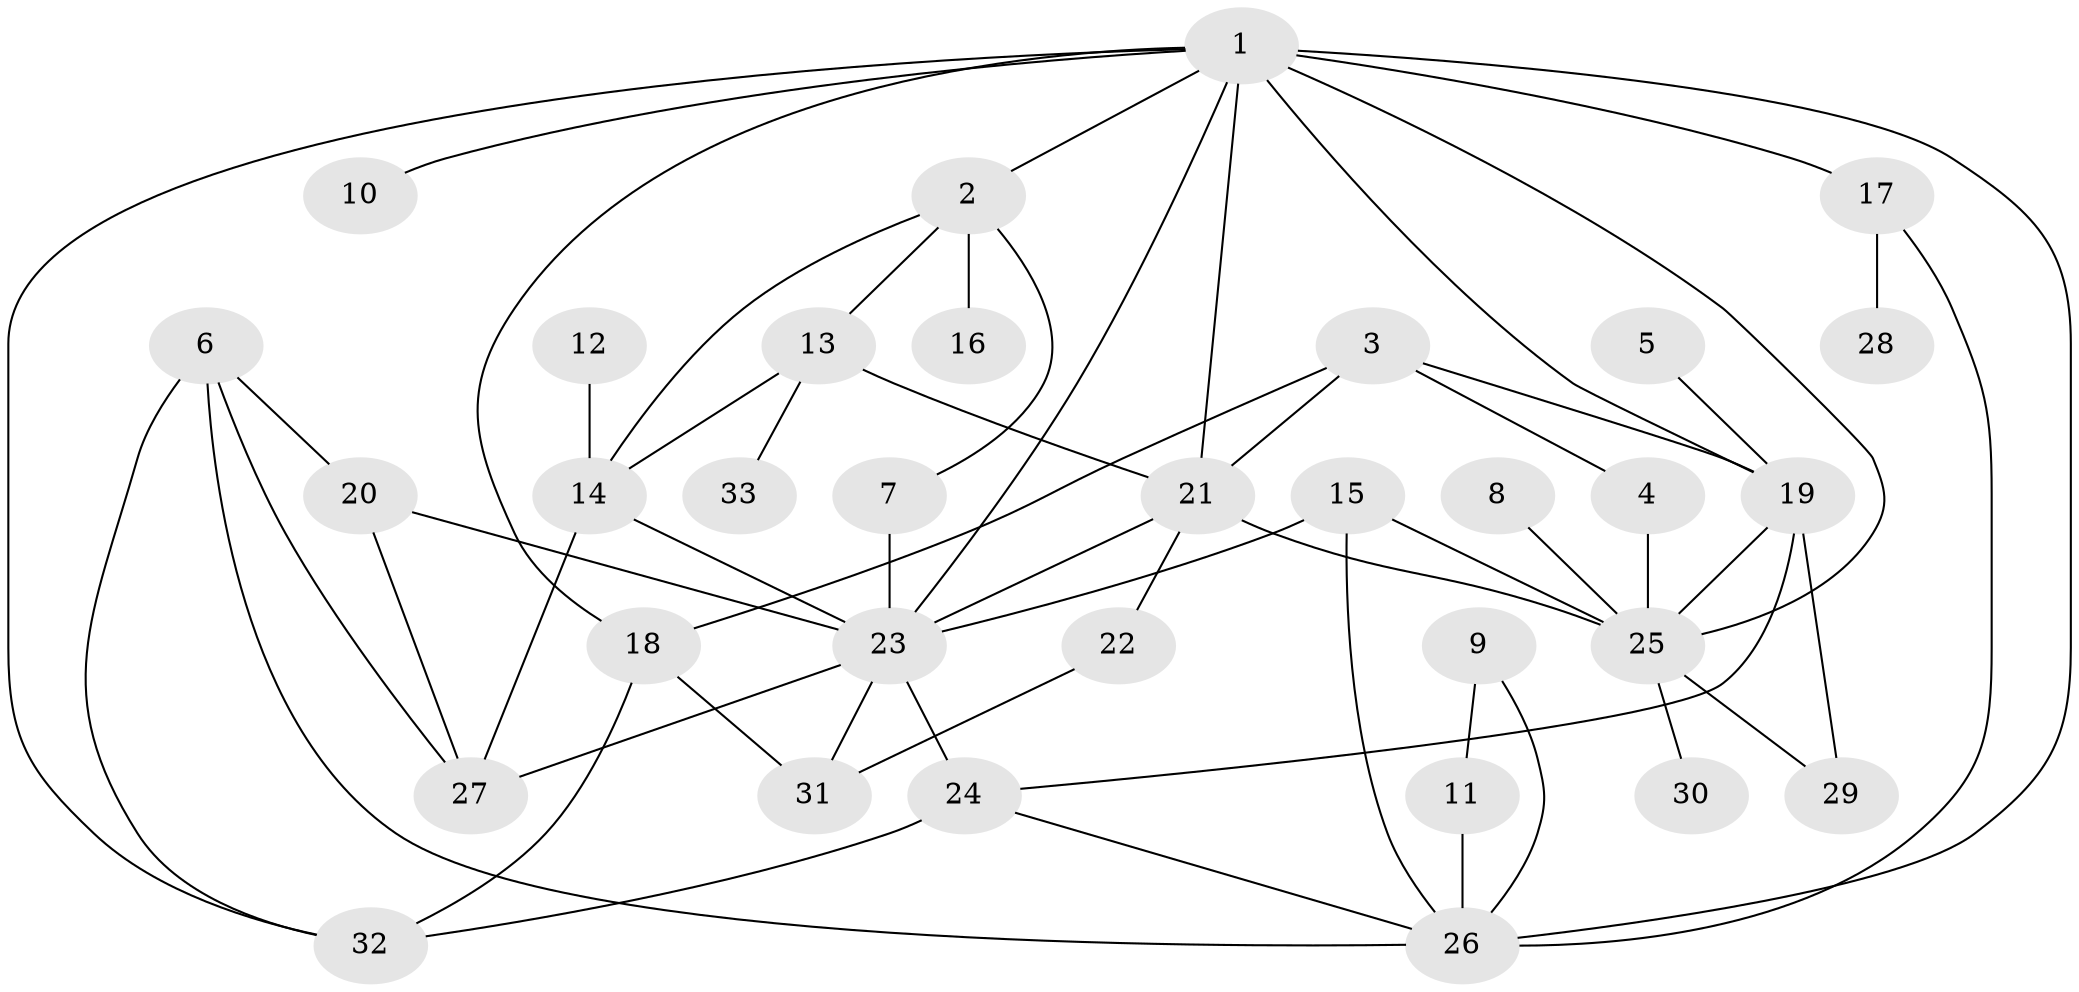 // original degree distribution, {5: 0.12307692307692308, 7: 0.015384615384615385, 4: 0.15384615384615385, 3: 0.23076923076923078, 2: 0.2923076923076923, 6: 0.03076923076923077, 1: 0.15384615384615385}
// Generated by graph-tools (version 1.1) at 2025/25/03/09/25 03:25:32]
// undirected, 33 vertices, 58 edges
graph export_dot {
graph [start="1"]
  node [color=gray90,style=filled];
  1;
  2;
  3;
  4;
  5;
  6;
  7;
  8;
  9;
  10;
  11;
  12;
  13;
  14;
  15;
  16;
  17;
  18;
  19;
  20;
  21;
  22;
  23;
  24;
  25;
  26;
  27;
  28;
  29;
  30;
  31;
  32;
  33;
  1 -- 2 [weight=1.0];
  1 -- 10 [weight=1.0];
  1 -- 17 [weight=1.0];
  1 -- 18 [weight=1.0];
  1 -- 19 [weight=1.0];
  1 -- 21 [weight=1.0];
  1 -- 23 [weight=1.0];
  1 -- 25 [weight=1.0];
  1 -- 26 [weight=2.0];
  1 -- 32 [weight=1.0];
  2 -- 7 [weight=1.0];
  2 -- 13 [weight=1.0];
  2 -- 14 [weight=1.0];
  2 -- 16 [weight=2.0];
  3 -- 4 [weight=1.0];
  3 -- 18 [weight=1.0];
  3 -- 19 [weight=1.0];
  3 -- 21 [weight=1.0];
  4 -- 25 [weight=1.0];
  5 -- 19 [weight=1.0];
  6 -- 20 [weight=1.0];
  6 -- 26 [weight=1.0];
  6 -- 27 [weight=1.0];
  6 -- 32 [weight=1.0];
  7 -- 23 [weight=2.0];
  8 -- 25 [weight=1.0];
  9 -- 11 [weight=1.0];
  9 -- 26 [weight=1.0];
  11 -- 26 [weight=1.0];
  12 -- 14 [weight=1.0];
  13 -- 14 [weight=1.0];
  13 -- 21 [weight=1.0];
  13 -- 33 [weight=1.0];
  14 -- 23 [weight=1.0];
  14 -- 27 [weight=1.0];
  15 -- 23 [weight=1.0];
  15 -- 25 [weight=1.0];
  15 -- 26 [weight=2.0];
  17 -- 26 [weight=1.0];
  17 -- 28 [weight=1.0];
  18 -- 31 [weight=1.0];
  18 -- 32 [weight=1.0];
  19 -- 24 [weight=1.0];
  19 -- 25 [weight=1.0];
  19 -- 29 [weight=1.0];
  20 -- 23 [weight=1.0];
  20 -- 27 [weight=1.0];
  21 -- 22 [weight=1.0];
  21 -- 23 [weight=1.0];
  21 -- 25 [weight=2.0];
  22 -- 31 [weight=1.0];
  23 -- 24 [weight=2.0];
  23 -- 27 [weight=1.0];
  23 -- 31 [weight=1.0];
  24 -- 26 [weight=1.0];
  24 -- 32 [weight=1.0];
  25 -- 29 [weight=1.0];
  25 -- 30 [weight=1.0];
}
